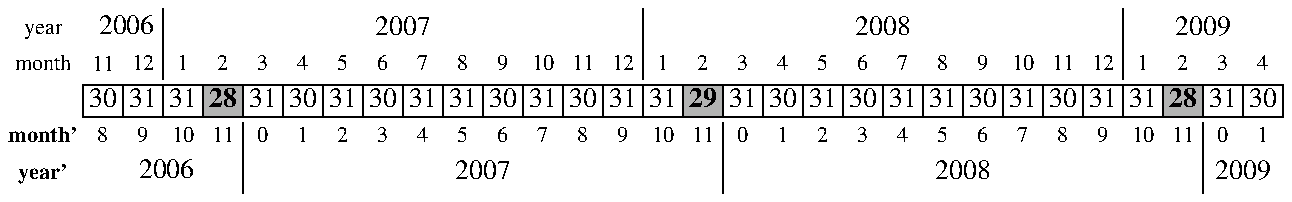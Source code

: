 .PS

# days in month
B1: box "30" width 0.2 height 0.16
box "31" same

box "31" same
box "\fB28\fR" same fill 0.3
box "31" same
box "30" same
box "31" same
box "30" same
box "31" same
box "31" same
box "30" same
box "31" same
box "30" same
box "31" same

box "31" same
box "\fB29\fR" same fill 0.3
box "31" same
box "30" same
box "31" same
box "30" same
box "31" same
box "31" same
box "30" same
box "31" same
box "30" same
box "31" same

box "31" same
box "\fB28\fR" same fill 0.3
box "31" same
box "30" same

# months
box "\s-211" invis same at B1+(0, 0.18)
box "12" invis same

box "1" invis same
box "2" invis same
box "3" invis same
box "4" invis same
box "5" invis same
box "6" invis same
box "7" invis same
box "8" invis same
box "9" invis same
box "10" invis same
box "11" invis same
box "12" invis same

box "1" invis same
box "2" invis same
box "3" invis same
box "4" invis same
box "5" invis same
box "6" invis same
box "7" invis same
box "8" invis same
box "9" invis same
box "10" invis same
box "11" invis same
box "12" invis same

box "1" invis same
box "2" invis same
box "3" invis same
box "4" invis same

# shifted months

box "8" invis same at B1-(0, 0.18)
box "9" invis same

box "10" invis same
box "11" invis same
box "0" invis same
box "1" invis same
box "2" invis same
box "3" invis same
box "4" invis same
box "5" invis same
box "6" invis same
box "7" invis same
box "8" invis same
box "9" invis same

box "10" invis same
box "11" invis same
box "0" invis same
box "1" invis same
box "2" invis same
box "3" invis same
box "4" invis same
box "5" invis same
box "6" invis same
box "7" invis same
box "8" invis same
box "9" invis same

box "10" invis same
box "11" invis same
box "0" invis same
box "1" invis same

# labels and years

box "month" invis same at B1-(0.3, -0.18)
box "\fBmonth'\fR" invis same at B1-(0.3, 0.18)

box "year" invis width 0.4 at B1-(0.3, -0.36)

Y1: box "\s+2 2006" width 0.4 invis
Y2: box "2007" width 2.4 invis
Y3: box "2008" width 2.4 invis
box "2009" width 0.8 invis

box "\s-2\fByear'\fR" invis width 0.4 at B1-(0.3, 0.36)
Y4: box "\s+2 2006" width 0.8 invis
Y5: box "2007" width 2.4 invis
Y6: box "2008" width 2.4 invis
box "2009" width 0.4 invis

line from Y1.ne-(0,0.15) to Y1.se
line from Y2.ne-(0,0.15) to Y2.se
line from Y3.ne-(0,0.15) to Y3.se

line from Y4.ne to Y4.se+(0,0.15)
line from Y5.ne to Y5.se+(0,0.15)
line from Y6.ne to Y6.se+(0,0.15)
.PE
